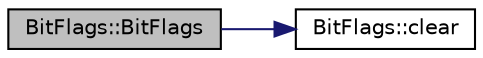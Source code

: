 digraph "BitFlags::BitFlags"
{
 // INTERACTIVE_SVG=YES
  edge [fontname="Helvetica",fontsize="10",labelfontname="Helvetica",labelfontsize="10"];
  node [fontname="Helvetica",fontsize="10",shape=record];
  rankdir="LR";
  Node1 [label="BitFlags::BitFlags",height=0.2,width=0.4,color="black", fillcolor="grey75", style="filled", fontcolor="black"];
  Node1 -> Node2 [color="midnightblue",fontsize="10",style="solid",fontname="Helvetica"];
  Node2 [label="BitFlags::clear",height=0.2,width=0.4,color="black", fillcolor="white", style="filled",URL="$dd/d2d/class_bit_flags.html#a8ee5db44e10a5765796daacd84a73c5f"];
}
